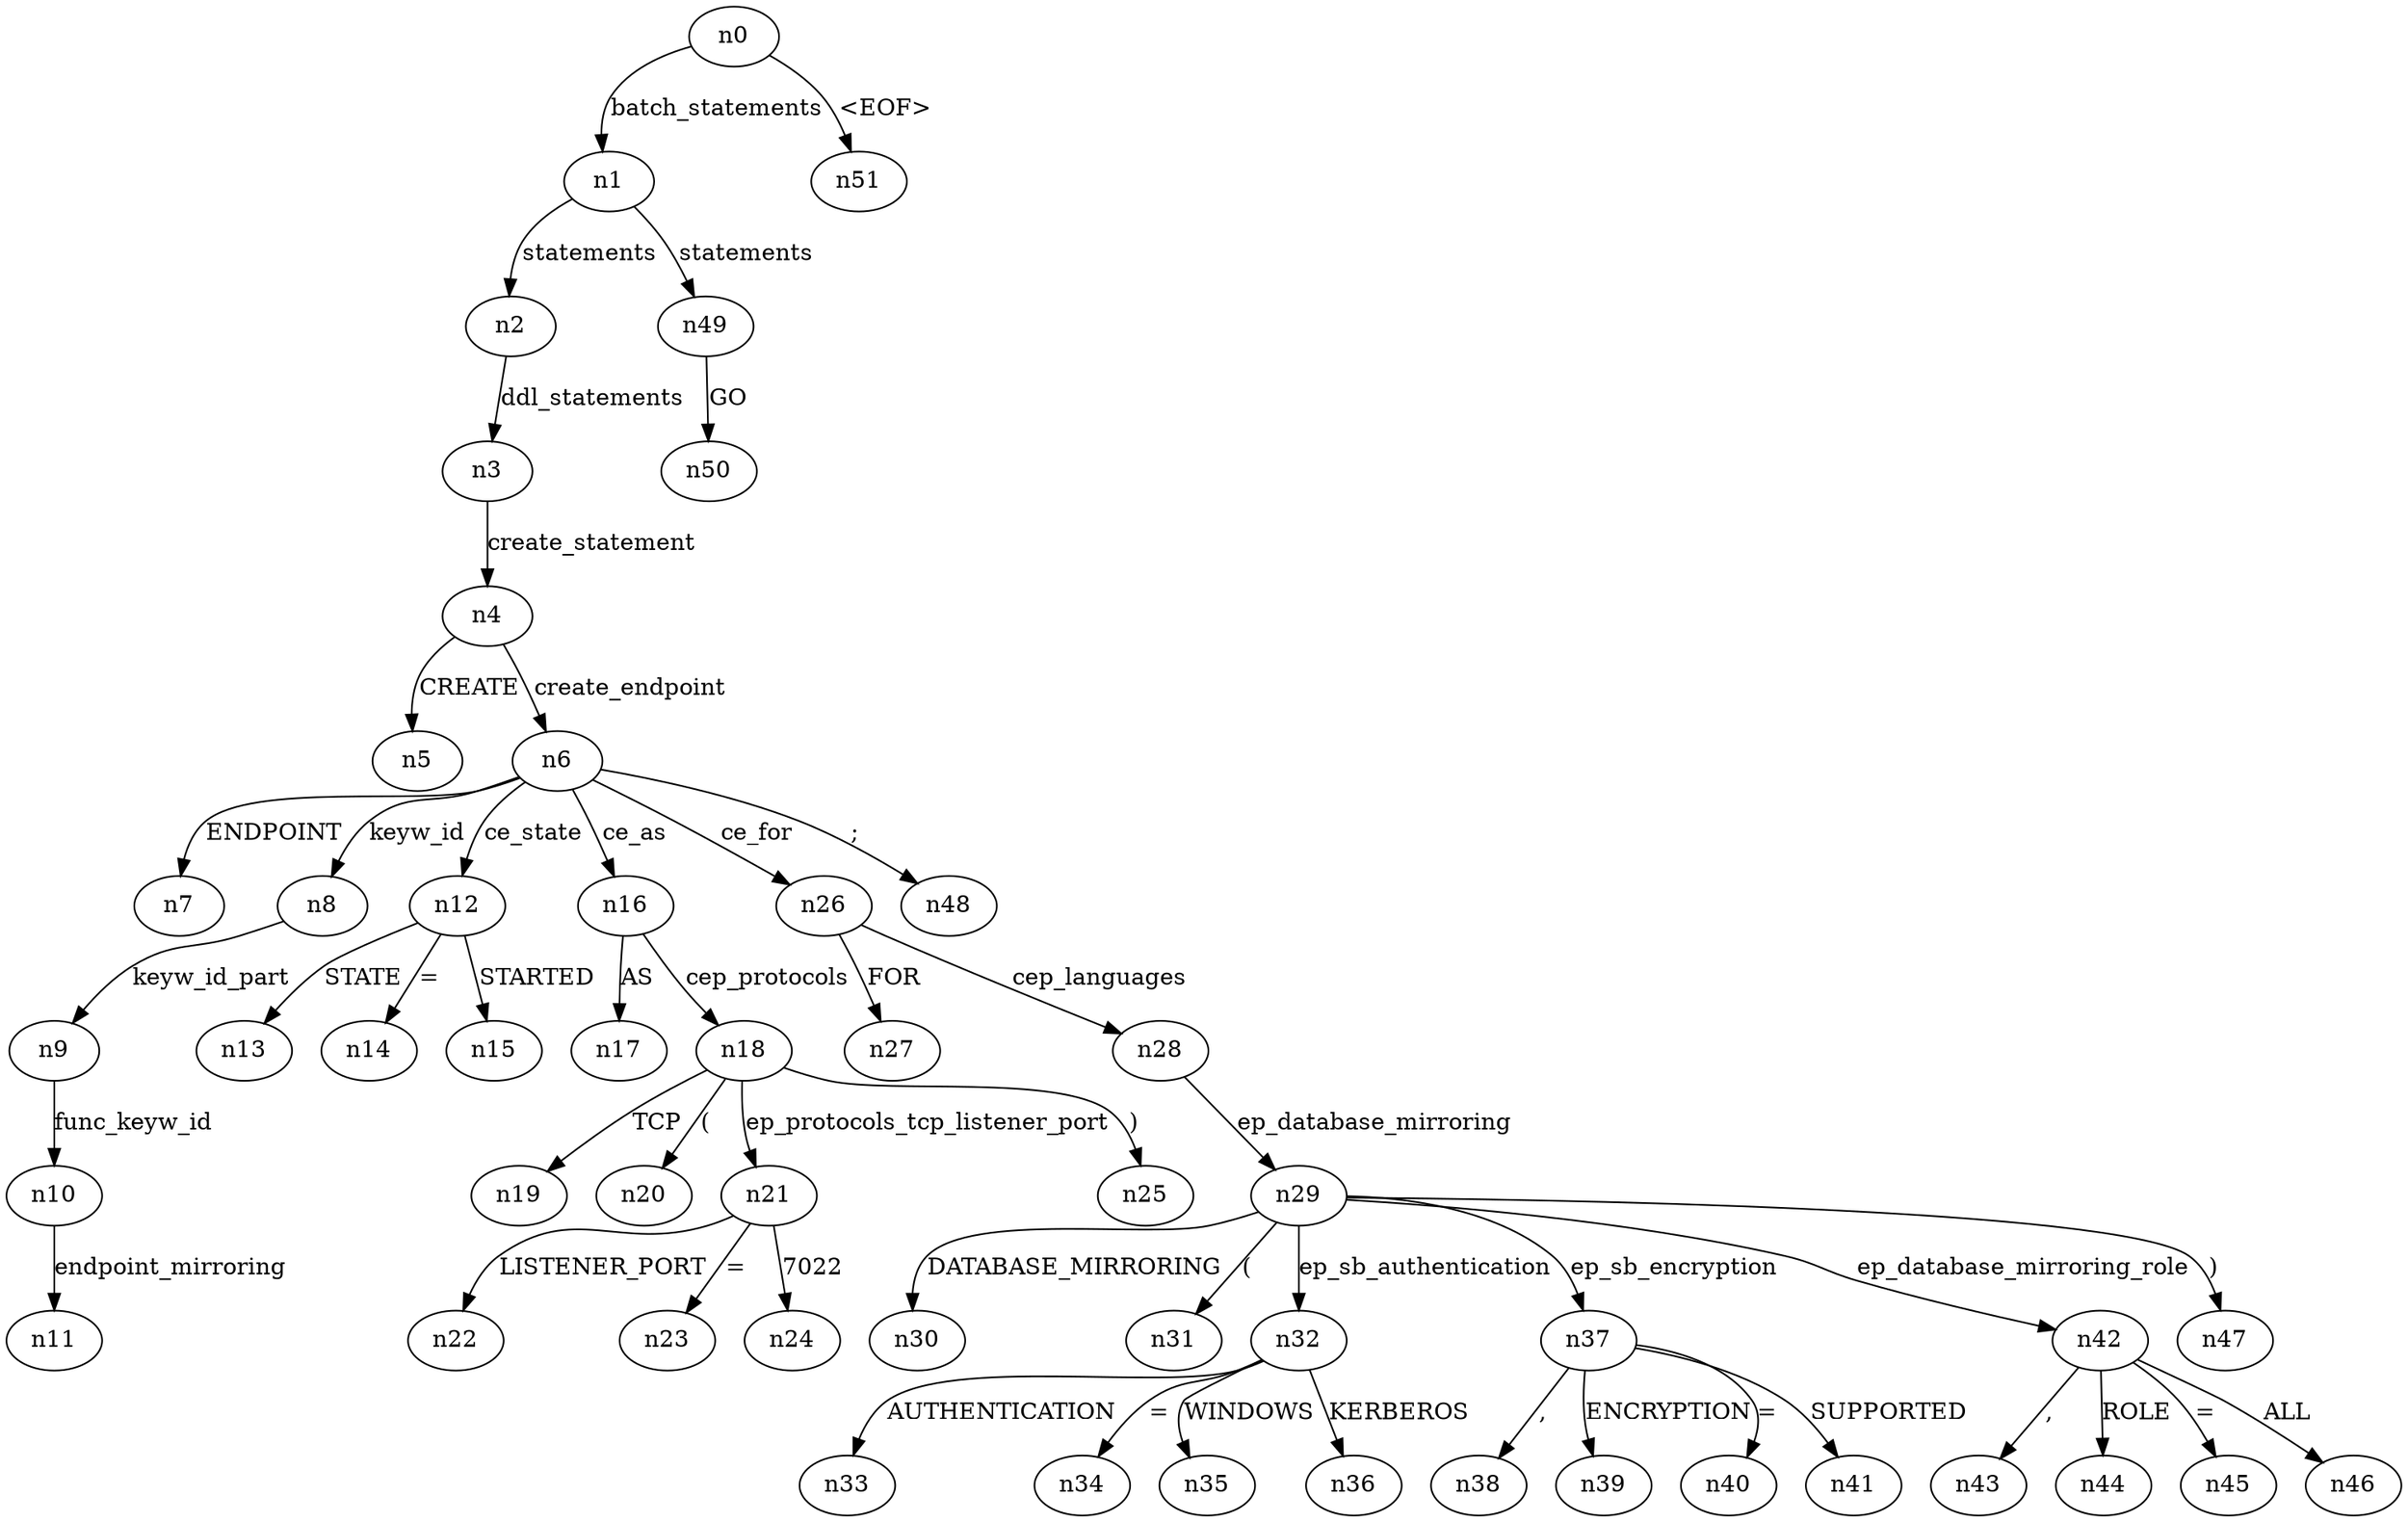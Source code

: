 digraph ParseTree {
  n0 -> n1 [label="batch_statements"];
  n1 -> n2 [label="statements"];
  n2 -> n3 [label="ddl_statements"];
  n3 -> n4 [label="create_statement"];
  n4 -> n5 [label="CREATE"];
  n4 -> n6 [label="create_endpoint"];
  n6 -> n7 [label="ENDPOINT"];
  n6 -> n8 [label="keyw_id"];
  n8 -> n9 [label="keyw_id_part"];
  n9 -> n10 [label="func_keyw_id"];
  n10 -> n11 [label="endpoint_mirroring"];
  n6 -> n12 [label="ce_state"];
  n12 -> n13 [label="STATE"];
  n12 -> n14 [label="="];
  n12 -> n15 [label="STARTED"];
  n6 -> n16 [label="ce_as"];
  n16 -> n17 [label="AS"];
  n16 -> n18 [label="cep_protocols"];
  n18 -> n19 [label="TCP"];
  n18 -> n20 [label="("];
  n18 -> n21 [label="ep_protocols_tcp_listener_port"];
  n21 -> n22 [label="LISTENER_PORT"];
  n21 -> n23 [label="="];
  n21 -> n24 [label="7022"];
  n18 -> n25 [label=")"];
  n6 -> n26 [label="ce_for"];
  n26 -> n27 [label="FOR"];
  n26 -> n28 [label="cep_languages"];
  n28 -> n29 [label="ep_database_mirroring"];
  n29 -> n30 [label="DATABASE_MIRRORING"];
  n29 -> n31 [label="("];
  n29 -> n32 [label="ep_sb_authentication"];
  n32 -> n33 [label="AUTHENTICATION"];
  n32 -> n34 [label="="];
  n32 -> n35 [label="WINDOWS"];
  n32 -> n36 [label="KERBEROS"];
  n29 -> n37 [label="ep_sb_encryption"];
  n37 -> n38 [label=","];
  n37 -> n39 [label="ENCRYPTION"];
  n37 -> n40 [label="="];
  n37 -> n41 [label="SUPPORTED"];
  n29 -> n42 [label="ep_database_mirroring_role"];
  n42 -> n43 [label=","];
  n42 -> n44 [label="ROLE"];
  n42 -> n45 [label="="];
  n42 -> n46 [label="ALL"];
  n29 -> n47 [label=")"];
  n6 -> n48 [label=";"];
  n1 -> n49 [label="statements"];
  n49 -> n50 [label="GO"];
  n0 -> n51 [label="<EOF>"];
}